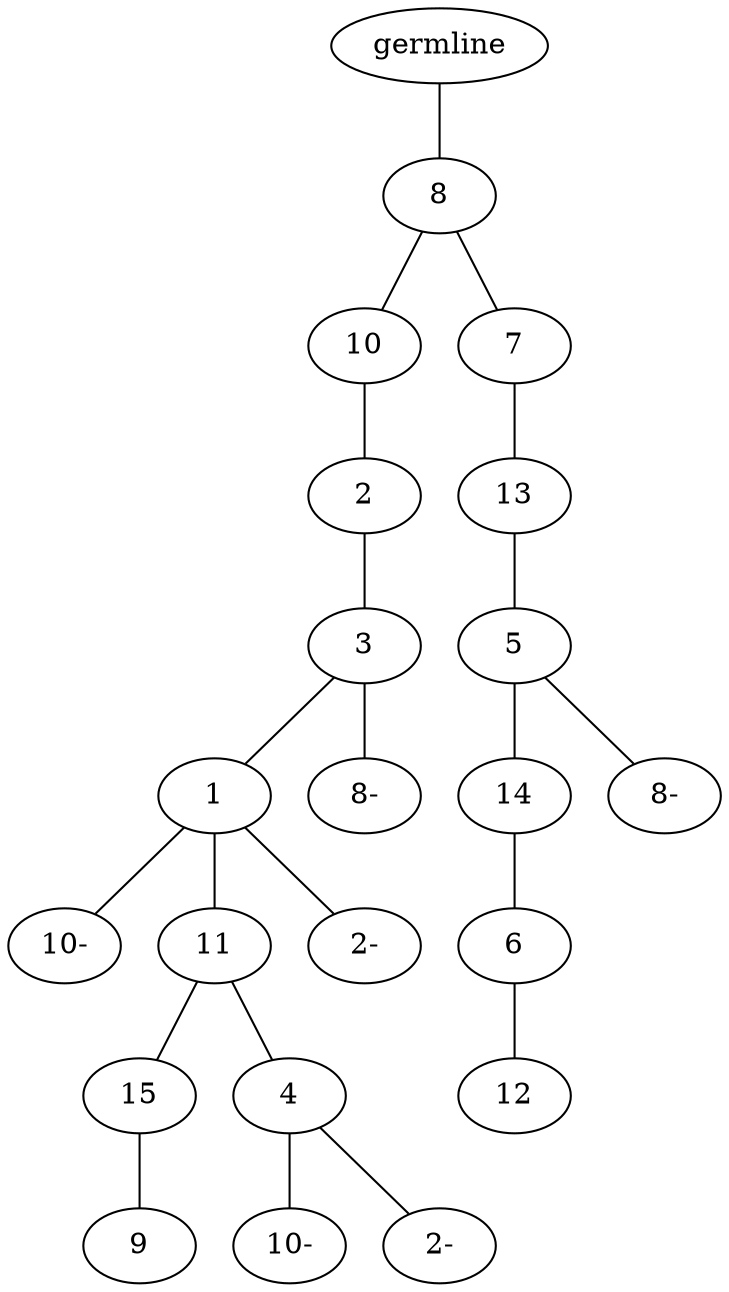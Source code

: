 graph tree {
    "140152002902480" [label="germline"];
    "140151999564336" [label="8"];
    "140152003778304" [label="10"];
    "140152003780272" [label="2"];
    "140152003777776" [label="3"];
    "140152003779216" [label="1"];
    "140152003777104" [label="10-"];
    "140151992502496" [label="11"];
    "140151992503984" [label="15"];
    "140151999565728" [label="9"];
    "140151992502544" [label="4"];
    "140152003636816" [label="10-"];
    "140152003633552" [label="2-"];
    "140151992502304" [label="2-"];
    "140152003777920" [label="8-"];
    "140152003777968" [label="7"];
    "140152003777248" [label="13"];
    "140151992501872" [label="5"];
    "140152003636672" [label="14"];
    "140152003633312" [label="6"];
    "140152003634416" [label="12"];
    "140152003635424" [label="8-"];
    "140152002902480" -- "140151999564336";
    "140151999564336" -- "140152003778304";
    "140151999564336" -- "140152003777968";
    "140152003778304" -- "140152003780272";
    "140152003780272" -- "140152003777776";
    "140152003777776" -- "140152003779216";
    "140152003777776" -- "140152003777920";
    "140152003779216" -- "140152003777104";
    "140152003779216" -- "140151992502496";
    "140152003779216" -- "140151992502304";
    "140151992502496" -- "140151992503984";
    "140151992502496" -- "140151992502544";
    "140151992503984" -- "140151999565728";
    "140151992502544" -- "140152003636816";
    "140151992502544" -- "140152003633552";
    "140152003777968" -- "140152003777248";
    "140152003777248" -- "140151992501872";
    "140151992501872" -- "140152003636672";
    "140151992501872" -- "140152003635424";
    "140152003636672" -- "140152003633312";
    "140152003633312" -- "140152003634416";
}
